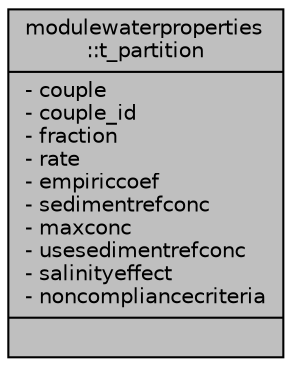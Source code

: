 digraph "modulewaterproperties::t_partition"
{
 // LATEX_PDF_SIZE
  edge [fontname="Helvetica",fontsize="10",labelfontname="Helvetica",labelfontsize="10"];
  node [fontname="Helvetica",fontsize="10",shape=record];
  Node1 [label="{modulewaterproperties\l::t_partition\n|- couple\l- couple_id\l- fraction\l- rate\l- empiriccoef\l- sedimentrefconc\l- maxconc\l- usesedimentrefconc\l- salinityeffect\l- noncompliancecriteria\l|}",height=0.2,width=0.4,color="black", fillcolor="grey75", style="filled", fontcolor="black",tooltip=" "];
}
